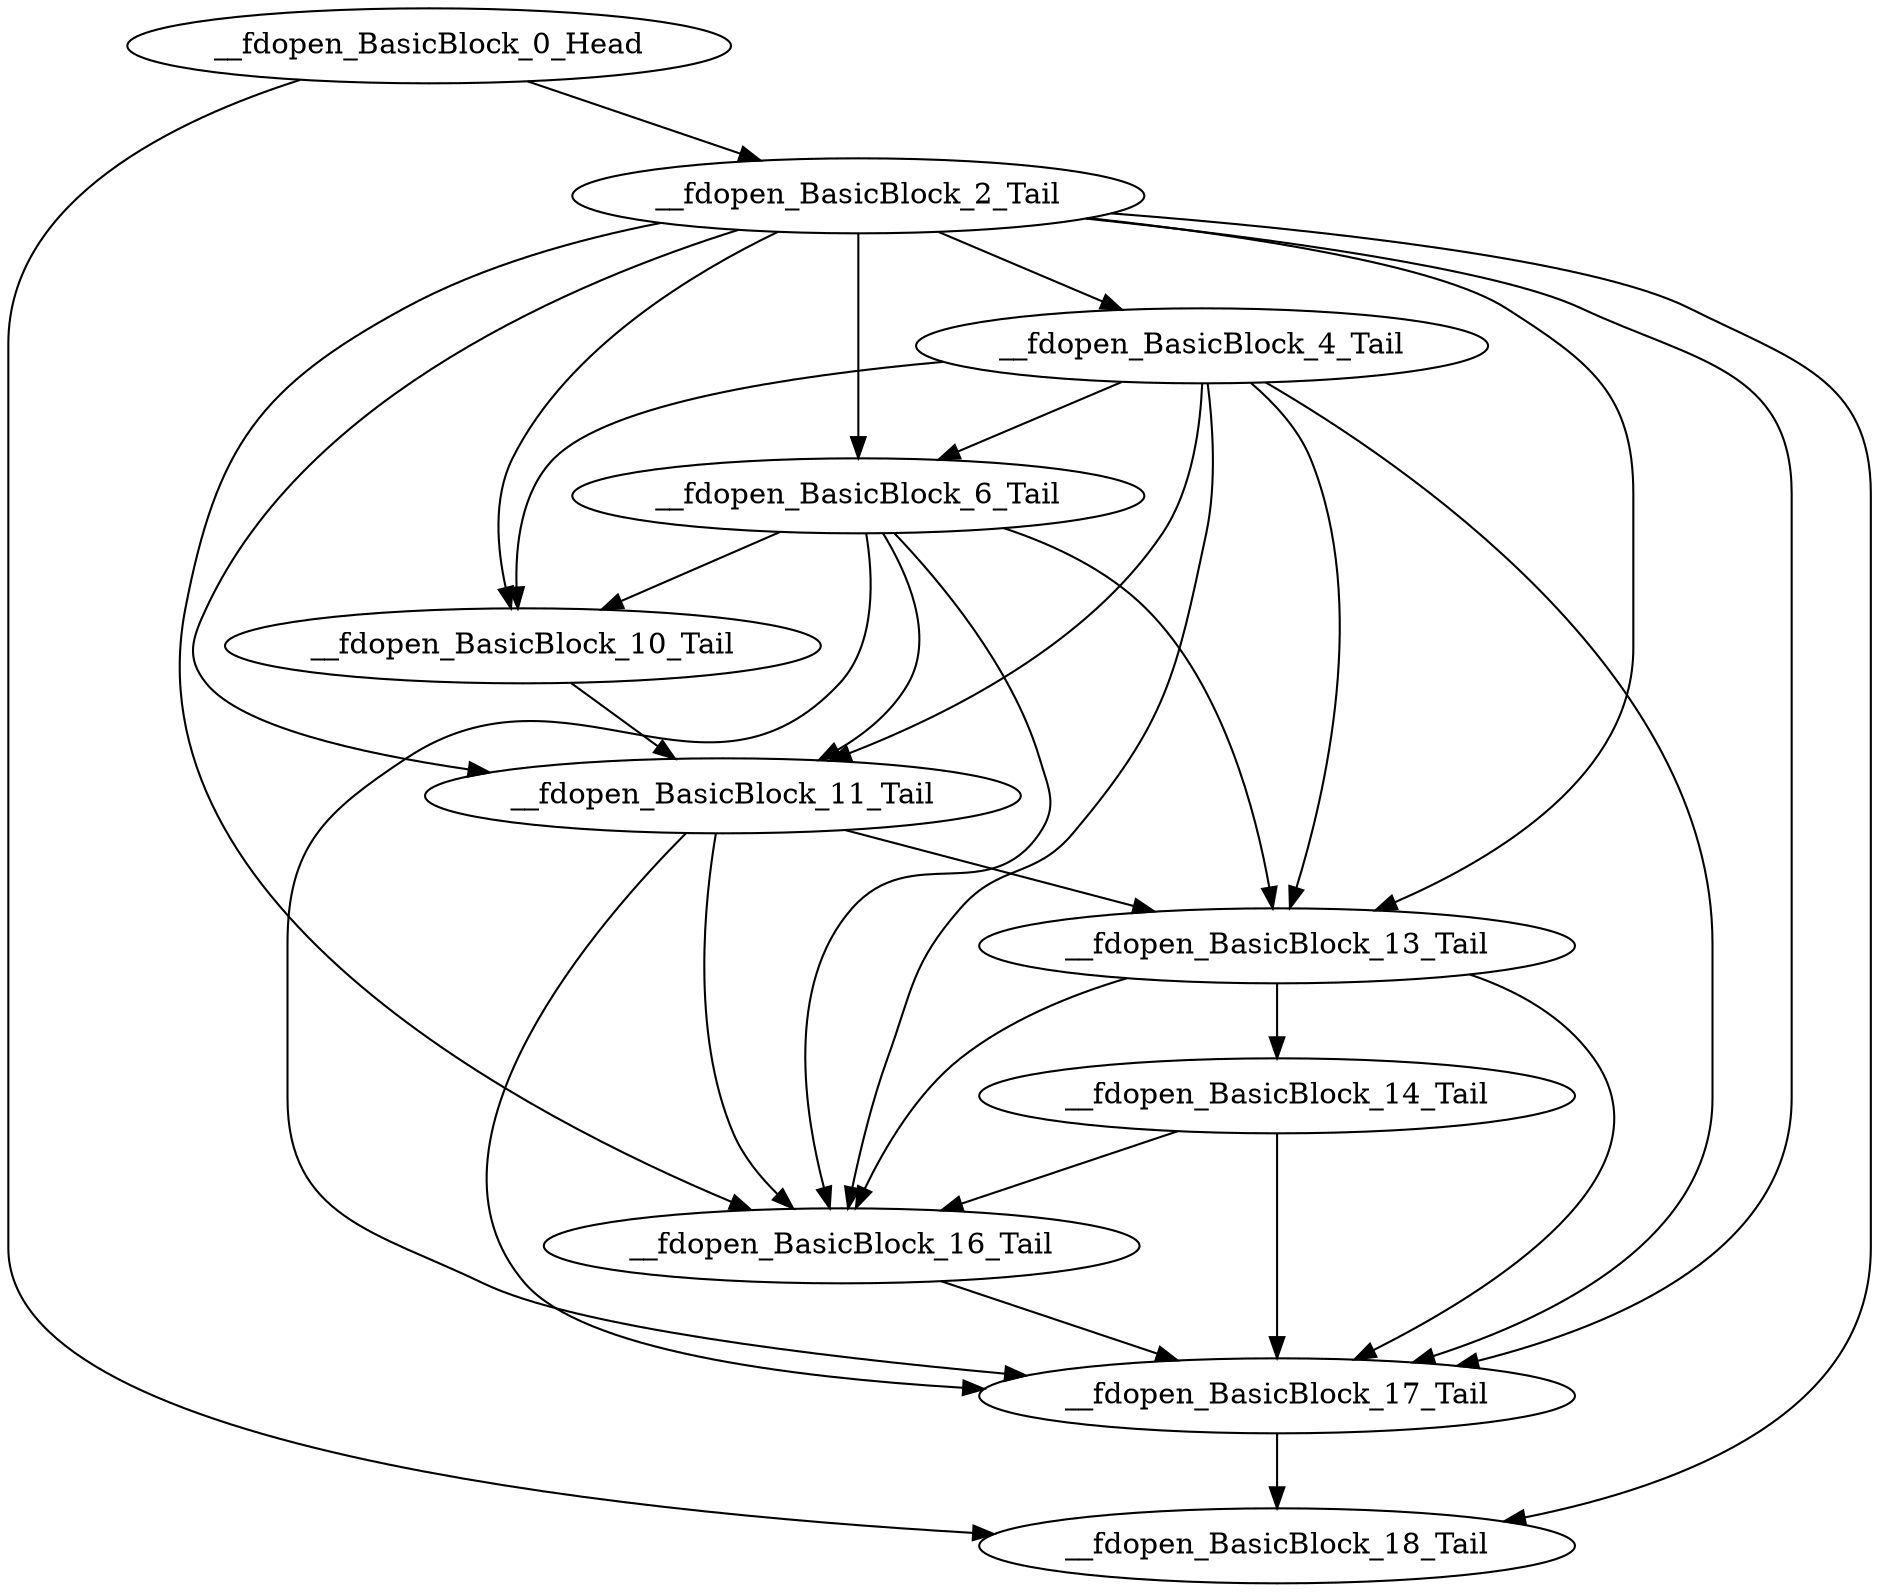 digraph G {
    "__fdopen_BasicBlock_0_Head" -> "__fdopen_BasicBlock_2_Tail"
    "__fdopen_BasicBlock_0_Head" -> "__fdopen_BasicBlock_18_Tail"
    "__fdopen_BasicBlock_2_Tail" -> "__fdopen_BasicBlock_4_Tail"
    "__fdopen_BasicBlock_2_Tail" -> "__fdopen_BasicBlock_6_Tail"
    "__fdopen_BasicBlock_2_Tail" -> "__fdopen_BasicBlock_10_Tail"
    "__fdopen_BasicBlock_2_Tail" -> "__fdopen_BasicBlock_11_Tail"
    "__fdopen_BasicBlock_2_Tail" -> "__fdopen_BasicBlock_13_Tail"
    "__fdopen_BasicBlock_2_Tail" -> "__fdopen_BasicBlock_16_Tail"
    "__fdopen_BasicBlock_2_Tail" -> "__fdopen_BasicBlock_17_Tail"
    "__fdopen_BasicBlock_2_Tail" -> "__fdopen_BasicBlock_18_Tail"
    "__fdopen_BasicBlock_4_Tail" -> "__fdopen_BasicBlock_6_Tail"
    "__fdopen_BasicBlock_4_Tail" -> "__fdopen_BasicBlock_10_Tail"
    "__fdopen_BasicBlock_4_Tail" -> "__fdopen_BasicBlock_11_Tail"
    "__fdopen_BasicBlock_4_Tail" -> "__fdopen_BasicBlock_13_Tail"
    "__fdopen_BasicBlock_4_Tail" -> "__fdopen_BasicBlock_16_Tail"
    "__fdopen_BasicBlock_4_Tail" -> "__fdopen_BasicBlock_17_Tail"
    "__fdopen_BasicBlock_6_Tail" -> "__fdopen_BasicBlock_10_Tail"
    "__fdopen_BasicBlock_6_Tail" -> "__fdopen_BasicBlock_11_Tail"
    "__fdopen_BasicBlock_6_Tail" -> "__fdopen_BasicBlock_13_Tail"
    "__fdopen_BasicBlock_6_Tail" -> "__fdopen_BasicBlock_16_Tail"
    "__fdopen_BasicBlock_6_Tail" -> "__fdopen_BasicBlock_17_Tail"
    "__fdopen_BasicBlock_10_Tail" -> "__fdopen_BasicBlock_11_Tail"
    "__fdopen_BasicBlock_11_Tail" -> "__fdopen_BasicBlock_13_Tail"
    "__fdopen_BasicBlock_11_Tail" -> "__fdopen_BasicBlock_16_Tail"
    "__fdopen_BasicBlock_11_Tail" -> "__fdopen_BasicBlock_17_Tail"
    "__fdopen_BasicBlock_13_Tail" -> "__fdopen_BasicBlock_14_Tail"
    "__fdopen_BasicBlock_13_Tail" -> "__fdopen_BasicBlock_16_Tail"
    "__fdopen_BasicBlock_13_Tail" -> "__fdopen_BasicBlock_17_Tail"
    "__fdopen_BasicBlock_14_Tail" -> "__fdopen_BasicBlock_16_Tail"
    "__fdopen_BasicBlock_14_Tail" -> "__fdopen_BasicBlock_17_Tail"
    "__fdopen_BasicBlock_16_Tail" -> "__fdopen_BasicBlock_17_Tail"
    "__fdopen_BasicBlock_17_Tail" -> "__fdopen_BasicBlock_18_Tail"
}
